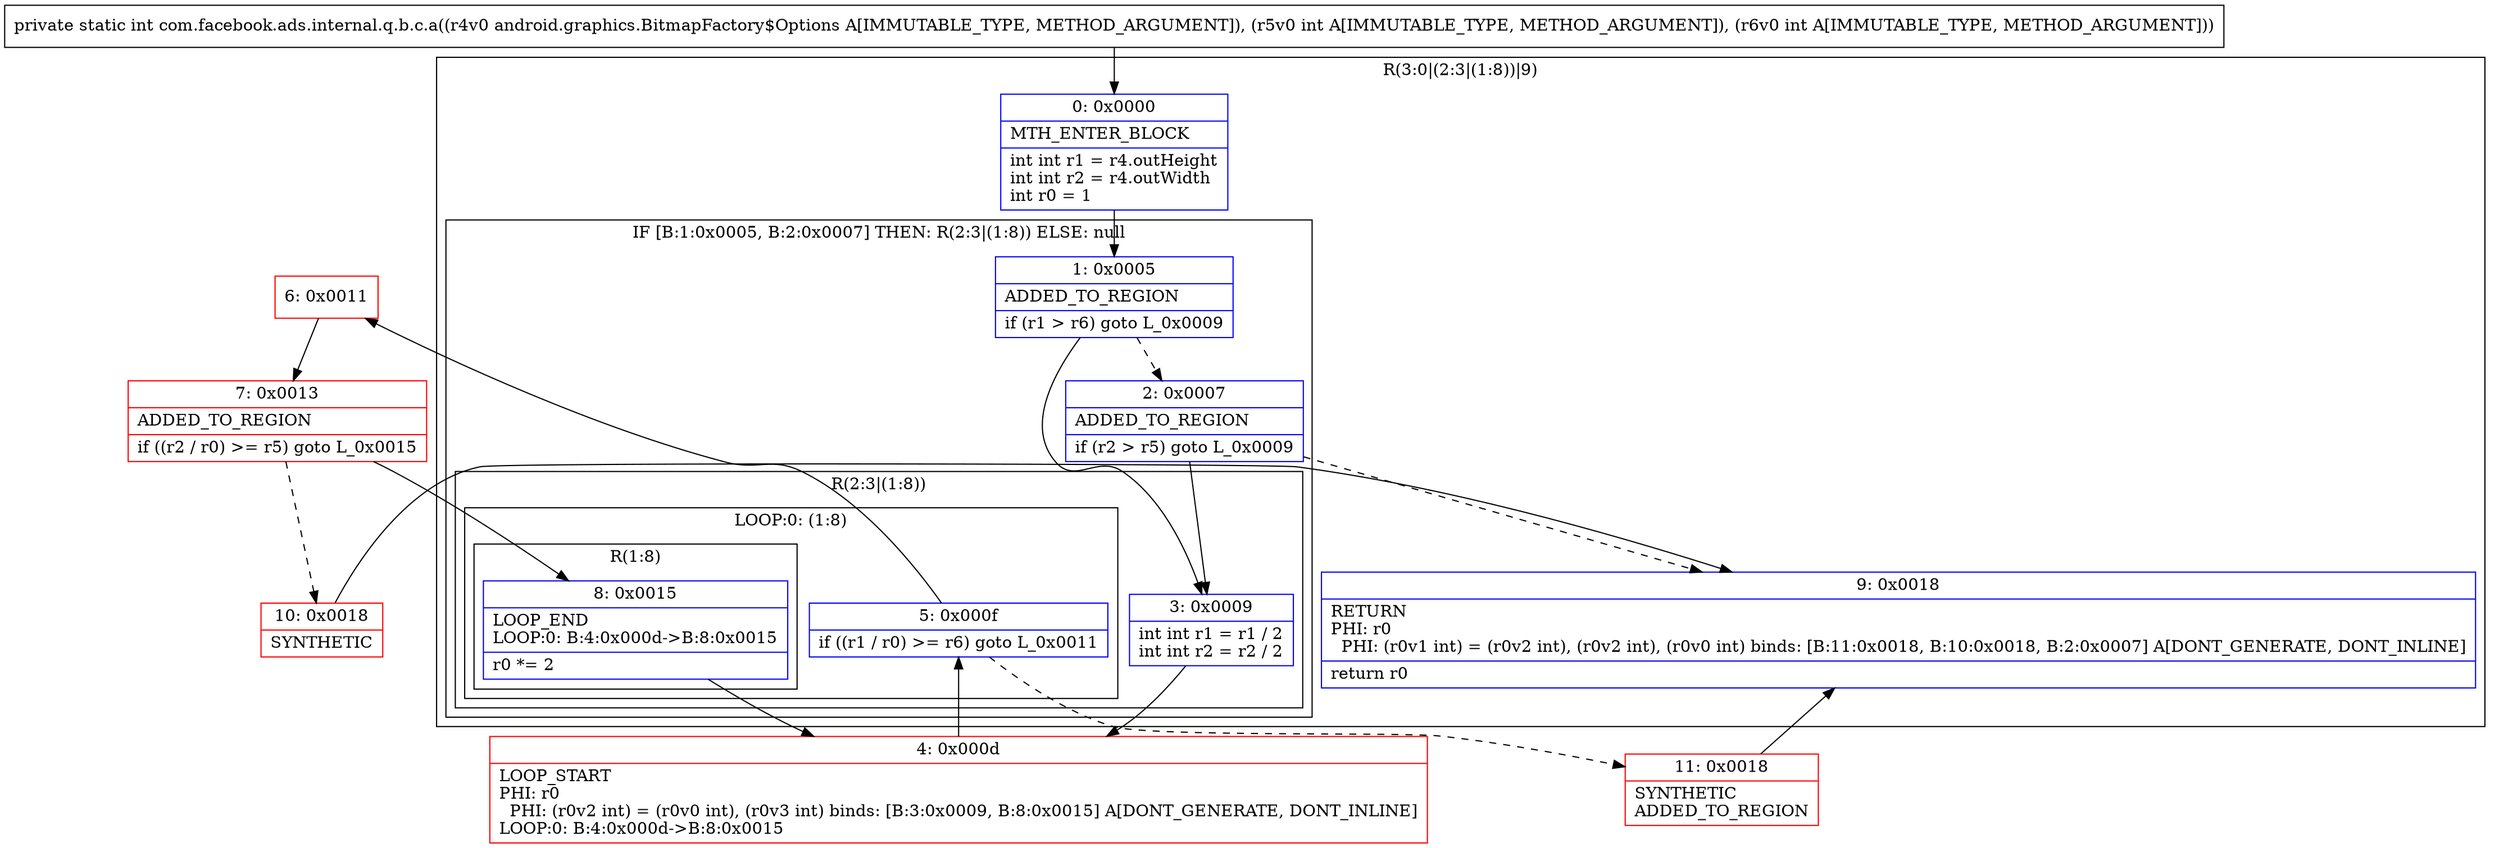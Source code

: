 digraph "CFG forcom.facebook.ads.internal.q.b.c.a(Landroid\/graphics\/BitmapFactory$Options;II)I" {
subgraph cluster_Region_1069563965 {
label = "R(3:0|(2:3|(1:8))|9)";
node [shape=record,color=blue];
Node_0 [shape=record,label="{0\:\ 0x0000|MTH_ENTER_BLOCK\l|int int r1 = r4.outHeight\lint int r2 = r4.outWidth\lint r0 = 1\l}"];
subgraph cluster_IfRegion_1457045346 {
label = "IF [B:1:0x0005, B:2:0x0007] THEN: R(2:3|(1:8)) ELSE: null";
node [shape=record,color=blue];
Node_1 [shape=record,label="{1\:\ 0x0005|ADDED_TO_REGION\l|if (r1 \> r6) goto L_0x0009\l}"];
Node_2 [shape=record,label="{2\:\ 0x0007|ADDED_TO_REGION\l|if (r2 \> r5) goto L_0x0009\l}"];
subgraph cluster_Region_952599683 {
label = "R(2:3|(1:8))";
node [shape=record,color=blue];
Node_3 [shape=record,label="{3\:\ 0x0009|int int r1 = r1 \/ 2\lint int r2 = r2 \/ 2\l}"];
subgraph cluster_LoopRegion_1520374534 {
label = "LOOP:0: (1:8)";
node [shape=record,color=blue];
Node_5 [shape=record,label="{5\:\ 0x000f|if ((r1 \/ r0) \>= r6) goto L_0x0011\l}"];
subgraph cluster_Region_1742956143 {
label = "R(1:8)";
node [shape=record,color=blue];
Node_8 [shape=record,label="{8\:\ 0x0015|LOOP_END\lLOOP:0: B:4:0x000d\-\>B:8:0x0015\l|r0 *= 2\l}"];
}
}
}
}
Node_9 [shape=record,label="{9\:\ 0x0018|RETURN\lPHI: r0 \l  PHI: (r0v1 int) = (r0v2 int), (r0v2 int), (r0v0 int) binds: [B:11:0x0018, B:10:0x0018, B:2:0x0007] A[DONT_GENERATE, DONT_INLINE]\l|return r0\l}"];
}
Node_4 [shape=record,color=red,label="{4\:\ 0x000d|LOOP_START\lPHI: r0 \l  PHI: (r0v2 int) = (r0v0 int), (r0v3 int) binds: [B:3:0x0009, B:8:0x0015] A[DONT_GENERATE, DONT_INLINE]\lLOOP:0: B:4:0x000d\-\>B:8:0x0015\l}"];
Node_6 [shape=record,color=red,label="{6\:\ 0x0011}"];
Node_7 [shape=record,color=red,label="{7\:\ 0x0013|ADDED_TO_REGION\l|if ((r2 \/ r0) \>= r5) goto L_0x0015\l}"];
Node_10 [shape=record,color=red,label="{10\:\ 0x0018|SYNTHETIC\l}"];
Node_11 [shape=record,color=red,label="{11\:\ 0x0018|SYNTHETIC\lADDED_TO_REGION\l}"];
MethodNode[shape=record,label="{private static int com.facebook.ads.internal.q.b.c.a((r4v0 android.graphics.BitmapFactory$Options A[IMMUTABLE_TYPE, METHOD_ARGUMENT]), (r5v0 int A[IMMUTABLE_TYPE, METHOD_ARGUMENT]), (r6v0 int A[IMMUTABLE_TYPE, METHOD_ARGUMENT])) }"];
MethodNode -> Node_0;
Node_0 -> Node_1;
Node_1 -> Node_2[style=dashed];
Node_1 -> Node_3;
Node_2 -> Node_3;
Node_2 -> Node_9[style=dashed];
Node_3 -> Node_4;
Node_5 -> Node_6;
Node_5 -> Node_11[style=dashed];
Node_8 -> Node_4;
Node_4 -> Node_5;
Node_6 -> Node_7;
Node_7 -> Node_8;
Node_7 -> Node_10[style=dashed];
Node_10 -> Node_9;
Node_11 -> Node_9;
}

